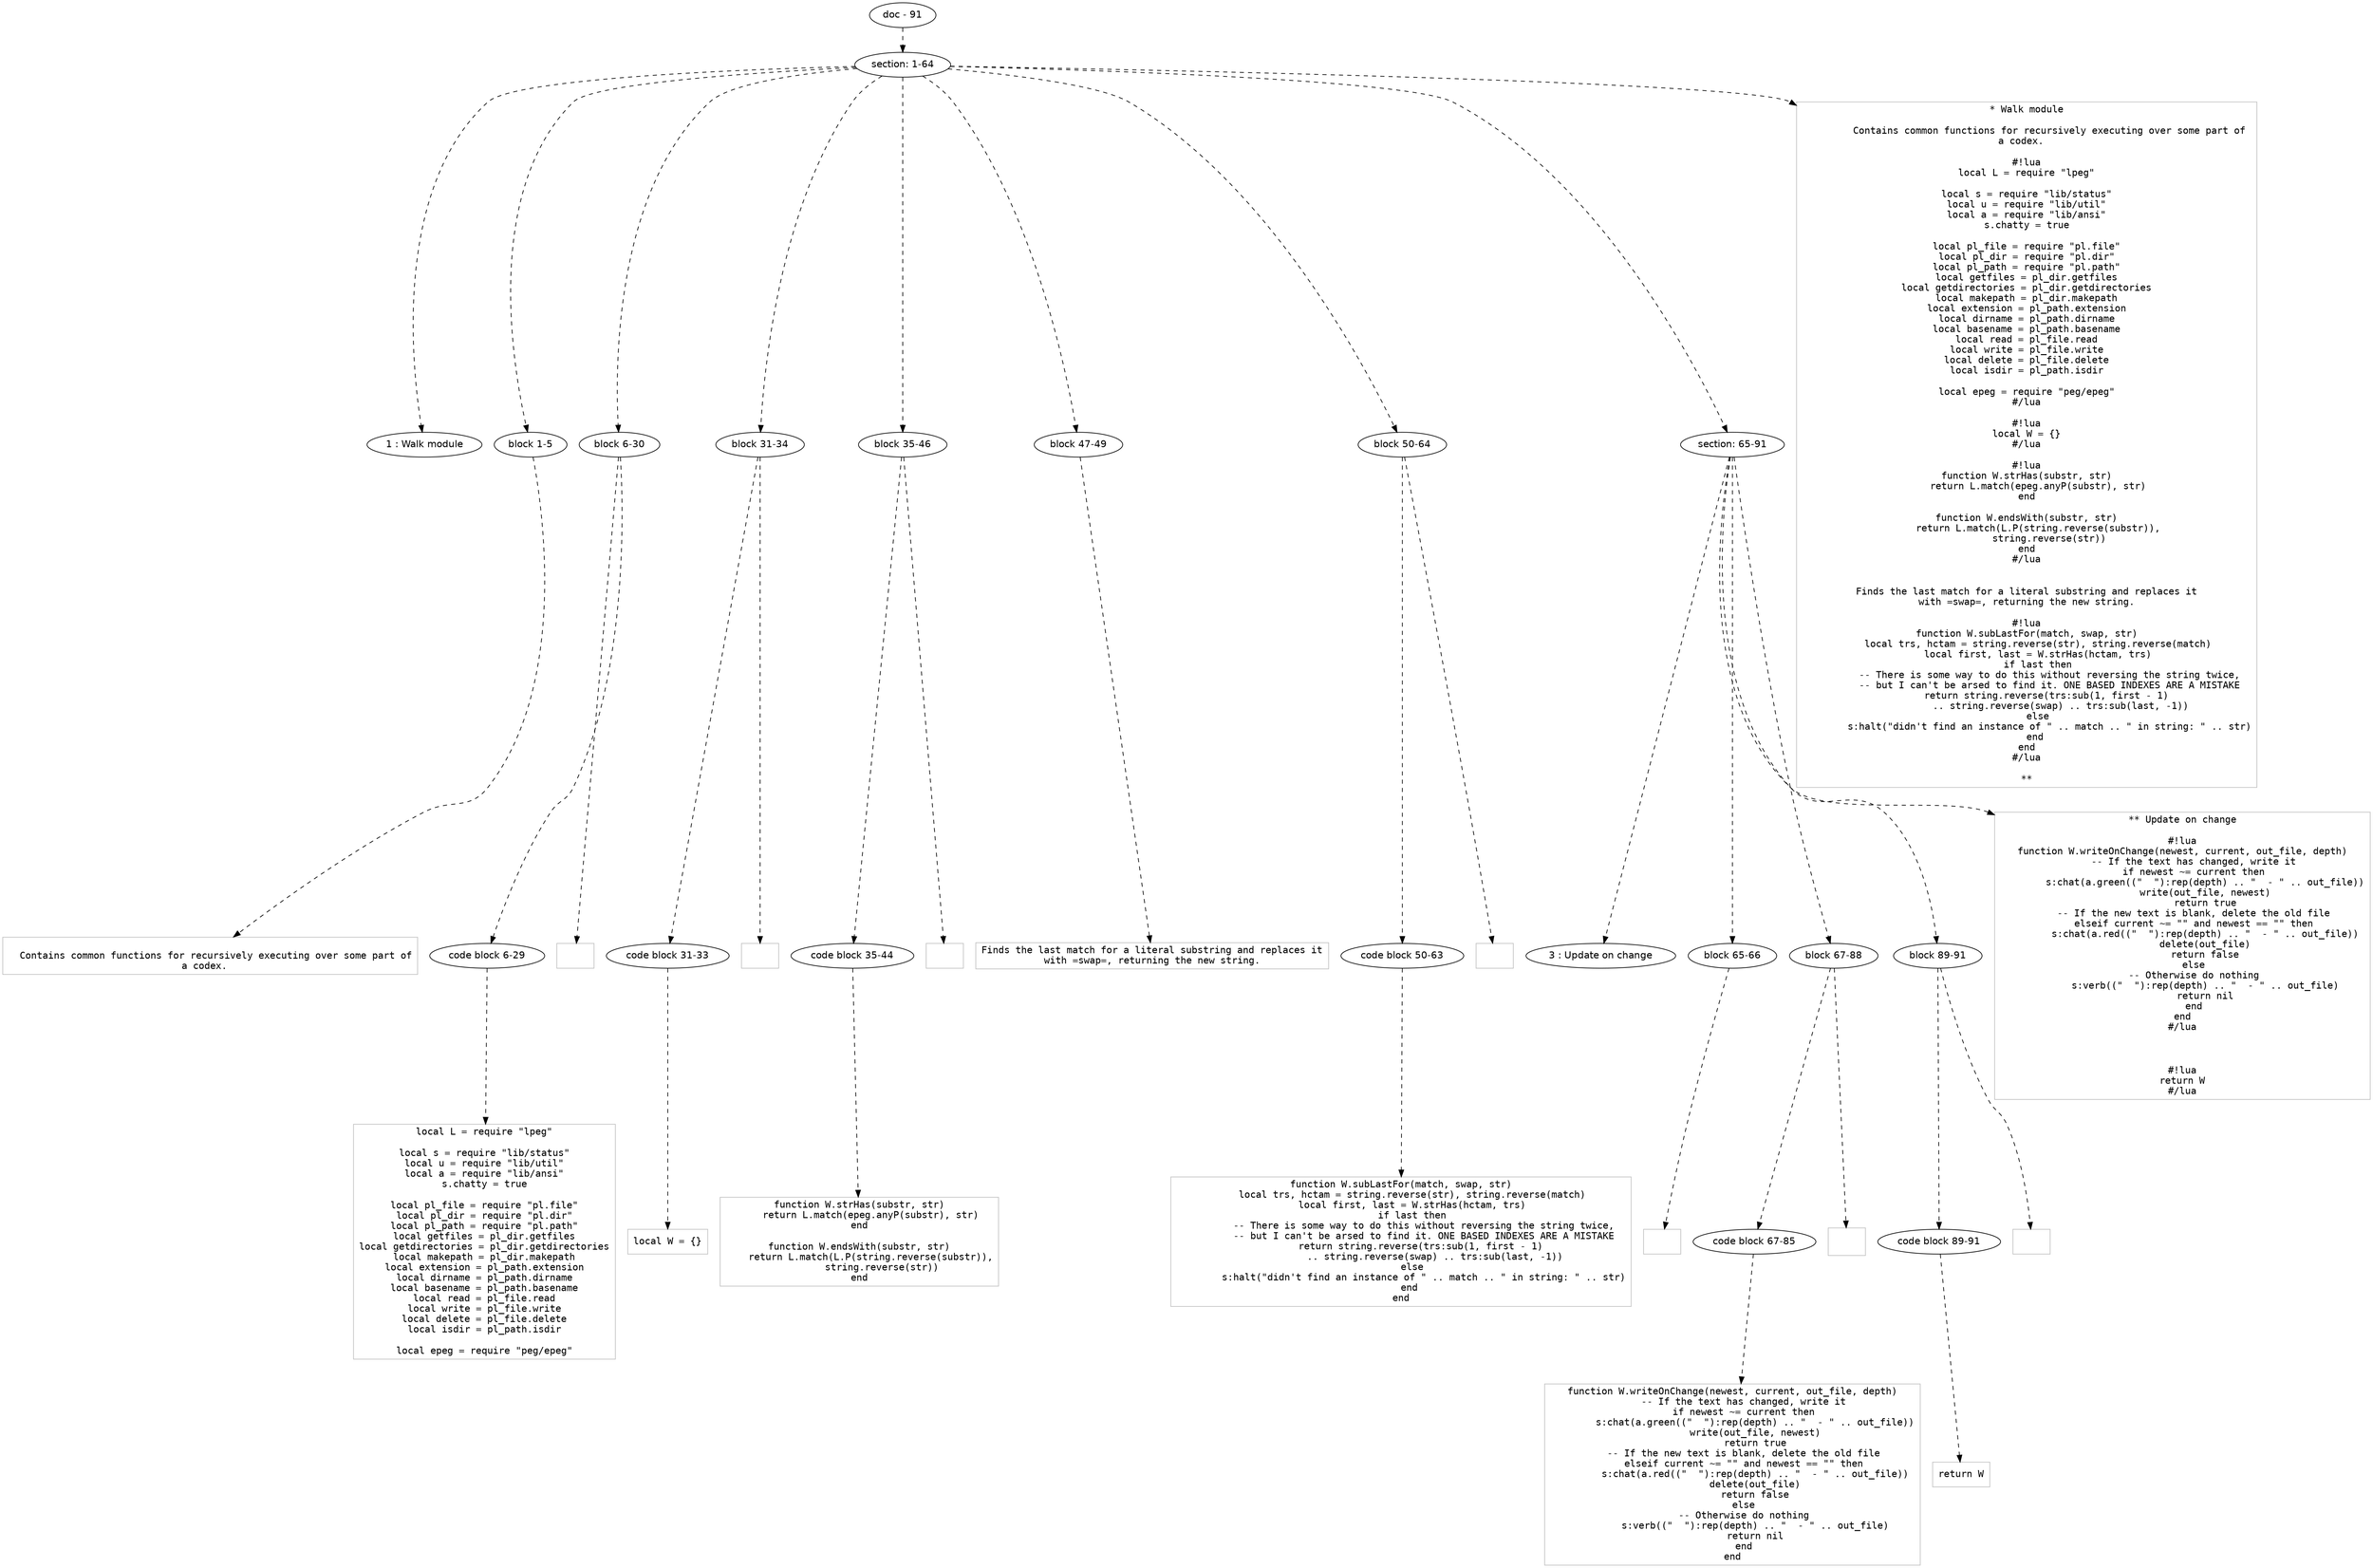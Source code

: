 digraph hierarchy {

node [fontname=Helvetica]
edge [style=dashed]

doc_0 [label="doc - 91"]


doc_0 -> { section_1}
{rank=same; section_1}

section_1 [label="section: 1-64"]


section_1 -> { header_2 block_3 block_4 block_5 block_6 block_7 block_8 section_9}
{rank=same; header_2 block_3 block_4 block_5 block_6 block_7 block_8 section_9}

header_2 [label="1 : Walk module"]

block_3 [label="block 1-5"]

block_4 [label="block 6-30"]

block_5 [label="block 31-34"]

block_6 [label="block 35-46"]

block_7 [label="block 47-49"]

block_8 [label="block 50-64"]

section_9 [label="section: 65-91"]


block_3 -> leaf_10
leaf_10  [color=Gray,shape=rectangle,fontname=Inconsolata,label="
  Contains common functions for recursively executing over some part of
a codex.  
"]
block_4 -> { codeblock_11}
{rank=same; codeblock_11}

codeblock_11 [label="code block 6-29"]


codeblock_11 -> leaf_12
leaf_12  [color=Gray,shape=rectangle,fontname=Inconsolata,label="local L = require \"lpeg\"

local s = require \"lib/status\"
local u = require \"lib/util\"
local a = require \"lib/ansi\"
s.chatty = true

local pl_file = require \"pl.file\"
local pl_dir = require \"pl.dir\"
local pl_path = require \"pl.path\"
local getfiles = pl_dir.getfiles
local getdirectories = pl_dir.getdirectories
local makepath = pl_dir.makepath
local extension = pl_path.extension
local dirname = pl_path.dirname
local basename = pl_path.basename
local read = pl_file.read
local write = pl_file.write
local delete = pl_file.delete
local isdir = pl_path.isdir

local epeg = require \"peg/epeg\""]
block_4 -> leaf_13
leaf_13  [color=Gray,shape=rectangle,fontname=Inconsolata,label=""]
block_5 -> { codeblock_14}
{rank=same; codeblock_14}

codeblock_14 [label="code block 31-33"]


codeblock_14 -> leaf_15
leaf_15  [color=Gray,shape=rectangle,fontname=Inconsolata,label="local W = {}"]
block_5 -> leaf_16
leaf_16  [color=Gray,shape=rectangle,fontname=Inconsolata,label=""]
block_6 -> { codeblock_17}
{rank=same; codeblock_17}

codeblock_17 [label="code block 35-44"]


codeblock_17 -> leaf_18
leaf_18  [color=Gray,shape=rectangle,fontname=Inconsolata,label="function W.strHas(substr, str)
    return L.match(epeg.anyP(substr), str)
end

function W.endsWith(substr, str)
    return L.match(L.P(string.reverse(substr)),
        string.reverse(str))
end"]
block_6 -> leaf_19
leaf_19  [color=Gray,shape=rectangle,fontname=Inconsolata,label="
"]
block_7 -> leaf_20
leaf_20  [color=Gray,shape=rectangle,fontname=Inconsolata,label="Finds the last match for a literal substring and replaces it
with =swap=, returning the new string.
"]
block_8 -> { codeblock_21}
{rank=same; codeblock_21}

codeblock_21 [label="code block 50-63"]


codeblock_21 -> leaf_22
leaf_22  [color=Gray,shape=rectangle,fontname=Inconsolata,label="function W.subLastFor(match, swap, str)
    local trs, hctam = string.reverse(str), string.reverse(match)
    local first, last = W.strHas(hctam, trs)
    if last then
        -- There is some way to do this without reversing the string twice,
        -- but I can't be arsed to find it. ONE BASED INDEXES ARE A MISTAKE
        return string.reverse(trs:sub(1, first - 1) 
            .. string.reverse(swap) .. trs:sub(last, -1))
    else
        s:halt(\"didn't find an instance of \" .. match .. \" in string: \" .. str)
    end 
end"]
block_8 -> leaf_23
leaf_23  [color=Gray,shape=rectangle,fontname=Inconsolata,label=""]
section_9 -> { header_24 block_25 block_26 block_27}
{rank=same; header_24 block_25 block_26 block_27}

header_24 [label="3 : Update on change"]

block_25 [label="block 65-66"]

block_26 [label="block 67-88"]

block_27 [label="block 89-91"]


block_25 -> leaf_28
leaf_28  [color=Gray,shape=rectangle,fontname=Inconsolata,label=""]
block_26 -> { codeblock_29}
{rank=same; codeblock_29}

codeblock_29 [label="code block 67-85"]


codeblock_29 -> leaf_30
leaf_30  [color=Gray,shape=rectangle,fontname=Inconsolata,label="function W.writeOnChange(newest, current, out_file, depth)
    -- If the text has changed, write it
    if newest ~= current then
        s:chat(a.green((\"  \"):rep(depth) .. \"  - \" .. out_file))
        write(out_file, newest)
        return true
    -- If the new text is blank, delete the old file
    elseif current ~= \"\" and newest == \"\" then
        s:chat(a.red((\"  \"):rep(depth) .. \"  - \" .. out_file))
        delete(out_file)
        return false
    else
    -- Otherwise do nothing
        s:verb((\"  \"):rep(depth) .. \"  - \" .. out_file)
        return nil
    end
end"]
block_26 -> leaf_31
leaf_31  [color=Gray,shape=rectangle,fontname=Inconsolata,label="

"]
block_27 -> { codeblock_32}
{rank=same; codeblock_32}

codeblock_32 [label="code block 89-91"]


codeblock_32 -> leaf_33
leaf_33  [color=Gray,shape=rectangle,fontname=Inconsolata,label="return W"]
block_27 -> leaf_34
leaf_34  [color=Gray,shape=rectangle,fontname=Inconsolata,label=""]
section_9 -> leaf_35
leaf_35  [color=Gray,shape=rectangle,fontname=Inconsolata,label="** Update on change

#!lua
function W.writeOnChange(newest, current, out_file, depth)
    -- If the text has changed, write it
    if newest ~= current then
        s:chat(a.green((\"  \"):rep(depth) .. \"  - \" .. out_file))
        write(out_file, newest)
        return true
    -- If the new text is blank, delete the old file
    elseif current ~= \"\" and newest == \"\" then
        s:chat(a.red((\"  \"):rep(depth) .. \"  - \" .. out_file))
        delete(out_file)
        return false
    else
    -- Otherwise do nothing
        s:verb((\"  \"):rep(depth) .. \"  - \" .. out_file)
        return nil
    end
end
#/lua



#!lua
return W
#/lua"]
section_1 -> leaf_36
leaf_36  [color=Gray,shape=rectangle,fontname=Inconsolata,label="* Walk module

	Contains common functions for recursively executing over some part of
a codex.  

#!lua
local L = require \"lpeg\"

local s = require \"lib/status\"
local u = require \"lib/util\"
local a = require \"lib/ansi\"
s.chatty = true

local pl_file = require \"pl.file\"
local pl_dir = require \"pl.dir\"
local pl_path = require \"pl.path\"
local getfiles = pl_dir.getfiles
local getdirectories = pl_dir.getdirectories
local makepath = pl_dir.makepath
local extension = pl_path.extension
local dirname = pl_path.dirname
local basename = pl_path.basename
local read = pl_file.read
local write = pl_file.write
local delete = pl_file.delete
local isdir = pl_path.isdir

local epeg = require \"peg/epeg\"
#/lua

#!lua
local W = {}
#/lua

#!lua
function W.strHas(substr, str)
    return L.match(epeg.anyP(substr), str)
end

function W.endsWith(substr, str)
    return L.match(L.P(string.reverse(substr)),
        string.reverse(str))
end
#/lua


Finds the last match for a literal substring and replaces it
with =swap=, returning the new string.

#!lua
function W.subLastFor(match, swap, str)
    local trs, hctam = string.reverse(str), string.reverse(match)
    local first, last = W.strHas(hctam, trs)
    if last then
        -- There is some way to do this without reversing the string twice,
        -- but I can't be arsed to find it. ONE BASED INDEXES ARE A MISTAKE
        return string.reverse(trs:sub(1, first - 1) 
            .. string.reverse(swap) .. trs:sub(last, -1))
    else
        s:halt(\"didn't find an instance of \" .. match .. \" in string: \" .. str)
    end 
end
#/lua

**"]

}
